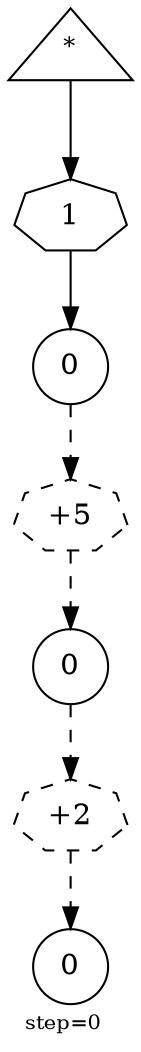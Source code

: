 digraph {
  graph  [labelloc=bottom,labeljust=left,fontsize="10",label="step=0"];
  "105" [shape=triangle,peripheries="1",label=<<SUP>*</SUP>>,labelfontcolor=black,color=black];
  "106" [shape=circle,peripheries="1",label=<0>,labelfontcolor=black,color=black];
  "108" [shape=circle,peripheries="1",label=<0>,labelfontcolor=black,color=black];
  "128" [shape=circle,peripheries="1",label=<0>,labelfontcolor=black,color=black];
  "107" [label=<1>,peripheries="1",color=black,shape=septagon];
  "105" -> "107" [color=black];
  "107" -> "106" [color=black];
  "109" [label=<+5>,peripheries="1",color=black,style=dashed,shape=septagon];
  "106" -> "109" [style=dashed,color=black];
  "109" -> "108" [style=dashed,color=black];
  "129" [label=<+2>,peripheries="1",color=black,style=dashed,shape=septagon];
  "108" -> "129" [style=dashed,color=black];
  "129" -> "128" [style=dashed,color=black];
}